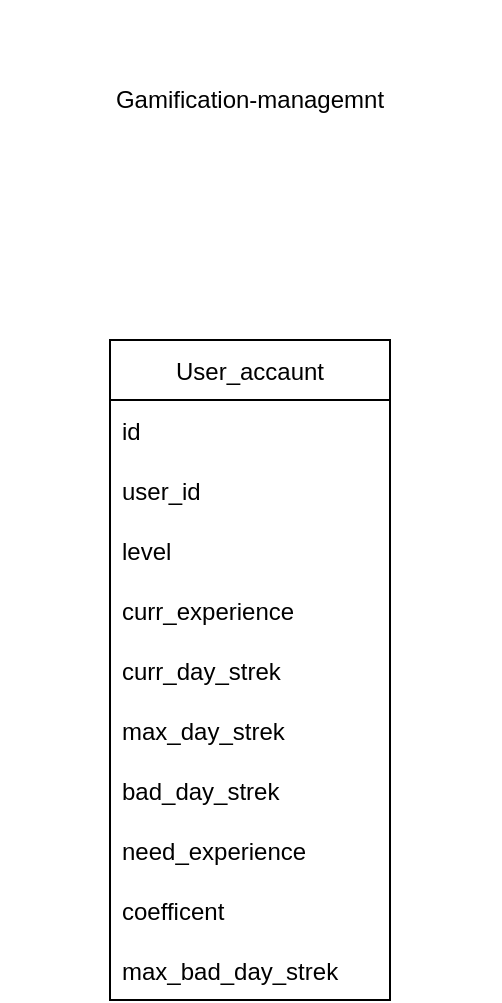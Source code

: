 <mxfile version="20.2.3" type="device"><diagram id="cLbax1sfg9tXCg7nb6MM" name="Страница 1"><mxGraphModel dx="1422" dy="865" grid="1" gridSize="10" guides="1" tooltips="1" connect="1" arrows="1" fold="1" page="1" pageScale="1" pageWidth="827" pageHeight="1169" math="0" shadow="0"><root><mxCell id="0"/><mxCell id="1" parent="0"/><mxCell id="l2O1uUQLqGXO13UKA0M6-1" value="Gamification-managemnt" style="text;html=1;strokeColor=none;fillColor=none;align=center;verticalAlign=middle;whiteSpace=wrap;rounded=0;" vertex="1" parent="1"><mxGeometry x="280" y="30" width="250" height="100" as="geometry"/></mxCell><mxCell id="l2O1uUQLqGXO13UKA0M6-2" value="User_accaunt" style="swimlane;fontStyle=0;childLayout=stackLayout;horizontal=1;startSize=30;horizontalStack=0;resizeParent=1;resizeParentMax=0;resizeLast=0;collapsible=1;marginBottom=0;" vertex="1" parent="1"><mxGeometry x="335" y="200" width="140" height="330" as="geometry"/></mxCell><mxCell id="l2O1uUQLqGXO13UKA0M6-3" value="id" style="text;strokeColor=none;fillColor=none;align=left;verticalAlign=middle;spacingLeft=4;spacingRight=4;overflow=hidden;points=[[0,0.5],[1,0.5]];portConstraint=eastwest;rotatable=0;" vertex="1" parent="l2O1uUQLqGXO13UKA0M6-2"><mxGeometry y="30" width="140" height="30" as="geometry"/></mxCell><mxCell id="l2O1uUQLqGXO13UKA0M6-4" value="user_id" style="text;strokeColor=none;fillColor=none;align=left;verticalAlign=middle;spacingLeft=4;spacingRight=4;overflow=hidden;points=[[0,0.5],[1,0.5]];portConstraint=eastwest;rotatable=0;" vertex="1" parent="l2O1uUQLqGXO13UKA0M6-2"><mxGeometry y="60" width="140" height="30" as="geometry"/></mxCell><mxCell id="l2O1uUQLqGXO13UKA0M6-5" value="level" style="text;strokeColor=none;fillColor=none;align=left;verticalAlign=middle;spacingLeft=4;spacingRight=4;overflow=hidden;points=[[0,0.5],[1,0.5]];portConstraint=eastwest;rotatable=0;" vertex="1" parent="l2O1uUQLqGXO13UKA0M6-2"><mxGeometry y="90" width="140" height="30" as="geometry"/></mxCell><mxCell id="l2O1uUQLqGXO13UKA0M6-6" value="curr_experience" style="text;strokeColor=none;fillColor=none;align=left;verticalAlign=middle;spacingLeft=4;spacingRight=4;overflow=hidden;points=[[0,0.5],[1,0.5]];portConstraint=eastwest;rotatable=0;" vertex="1" parent="l2O1uUQLqGXO13UKA0M6-2"><mxGeometry y="120" width="140" height="30" as="geometry"/></mxCell><mxCell id="l2O1uUQLqGXO13UKA0M6-7" value="curr_day_strek" style="text;strokeColor=none;fillColor=none;align=left;verticalAlign=middle;spacingLeft=4;spacingRight=4;overflow=hidden;points=[[0,0.5],[1,0.5]];portConstraint=eastwest;rotatable=0;" vertex="1" parent="l2O1uUQLqGXO13UKA0M6-2"><mxGeometry y="150" width="140" height="30" as="geometry"/></mxCell><mxCell id="l2O1uUQLqGXO13UKA0M6-8" value="max_day_strek" style="text;strokeColor=none;fillColor=none;align=left;verticalAlign=middle;spacingLeft=4;spacingRight=4;overflow=hidden;points=[[0,0.5],[1,0.5]];portConstraint=eastwest;rotatable=0;" vertex="1" parent="l2O1uUQLqGXO13UKA0M6-2"><mxGeometry y="180" width="140" height="30" as="geometry"/></mxCell><mxCell id="l2O1uUQLqGXO13UKA0M6-9" value="bad_day_strek" style="text;strokeColor=none;fillColor=none;align=left;verticalAlign=middle;spacingLeft=4;spacingRight=4;overflow=hidden;points=[[0,0.5],[1,0.5]];portConstraint=eastwest;rotatable=0;" vertex="1" parent="l2O1uUQLqGXO13UKA0M6-2"><mxGeometry y="210" width="140" height="30" as="geometry"/></mxCell><mxCell id="l2O1uUQLqGXO13UKA0M6-11" value="need_experience" style="text;strokeColor=none;fillColor=none;align=left;verticalAlign=middle;spacingLeft=4;spacingRight=4;overflow=hidden;points=[[0,0.5],[1,0.5]];portConstraint=eastwest;rotatable=0;" vertex="1" parent="l2O1uUQLqGXO13UKA0M6-2"><mxGeometry y="240" width="140" height="30" as="geometry"/></mxCell><mxCell id="l2O1uUQLqGXO13UKA0M6-12" value="coefficent" style="text;strokeColor=none;fillColor=none;align=left;verticalAlign=middle;spacingLeft=4;spacingRight=4;overflow=hidden;points=[[0,0.5],[1,0.5]];portConstraint=eastwest;rotatable=0;" vertex="1" parent="l2O1uUQLqGXO13UKA0M6-2"><mxGeometry y="270" width="140" height="30" as="geometry"/></mxCell><mxCell id="l2O1uUQLqGXO13UKA0M6-10" value="max_bad_day_strek" style="text;strokeColor=none;fillColor=none;align=left;verticalAlign=middle;spacingLeft=4;spacingRight=4;overflow=hidden;points=[[0,0.5],[1,0.5]];portConstraint=eastwest;rotatable=0;" vertex="1" parent="l2O1uUQLqGXO13UKA0M6-2"><mxGeometry y="300" width="140" height="30" as="geometry"/></mxCell></root></mxGraphModel></diagram></mxfile>